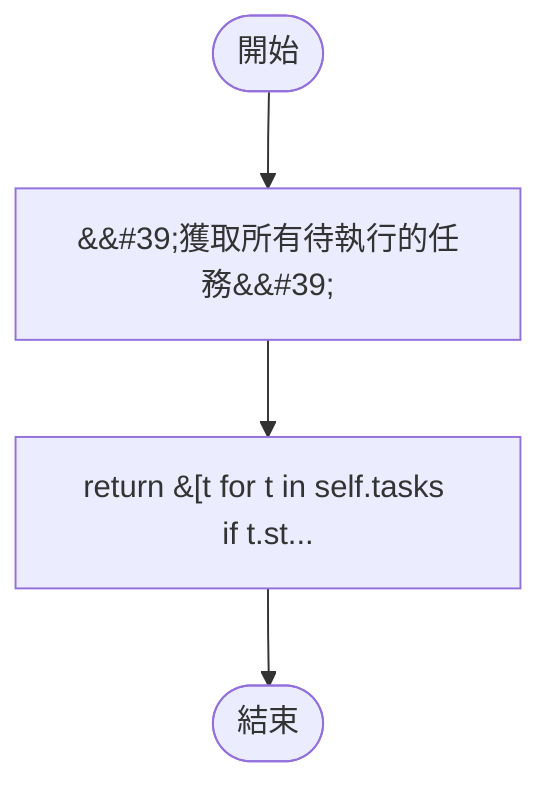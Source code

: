 flowchart TB
    n1([開始])
    n2([結束])
    n3[&amp;&#35;39;獲取所有待執行的任務&amp;&#35;39;]
    n4[return &#91;t for t in self.tasks if t.st...]
    n1 --> n3
    n3 --> n4
    n4 --> n2